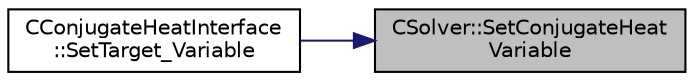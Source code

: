 digraph "CSolver::SetConjugateHeatVariable"
{
 // LATEX_PDF_SIZE
  edge [fontname="Helvetica",fontsize="10",labelfontname="Helvetica",labelfontsize="10"];
  node [fontname="Helvetica",fontsize="10",shape=record];
  rankdir="RL";
  Node1 [label="CSolver::SetConjugateHeat\lVariable",height=0.2,width=0.4,color="black", fillcolor="grey75", style="filled", fontcolor="black",tooltip="Set the conjugate heat variables."];
  Node1 -> Node2 [dir="back",color="midnightblue",fontsize="10",style="solid",fontname="Helvetica"];
  Node2 [label="CConjugateHeatInterface\l::SetTarget_Variable",height=0.2,width=0.4,color="black", fillcolor="white", style="filled",URL="$classCConjugateHeatInterface.html#a28e8fa418b1a7247255e1157a4969750",tooltip="Set the variable that has been received from the target mesh into the target mesh."];
}
